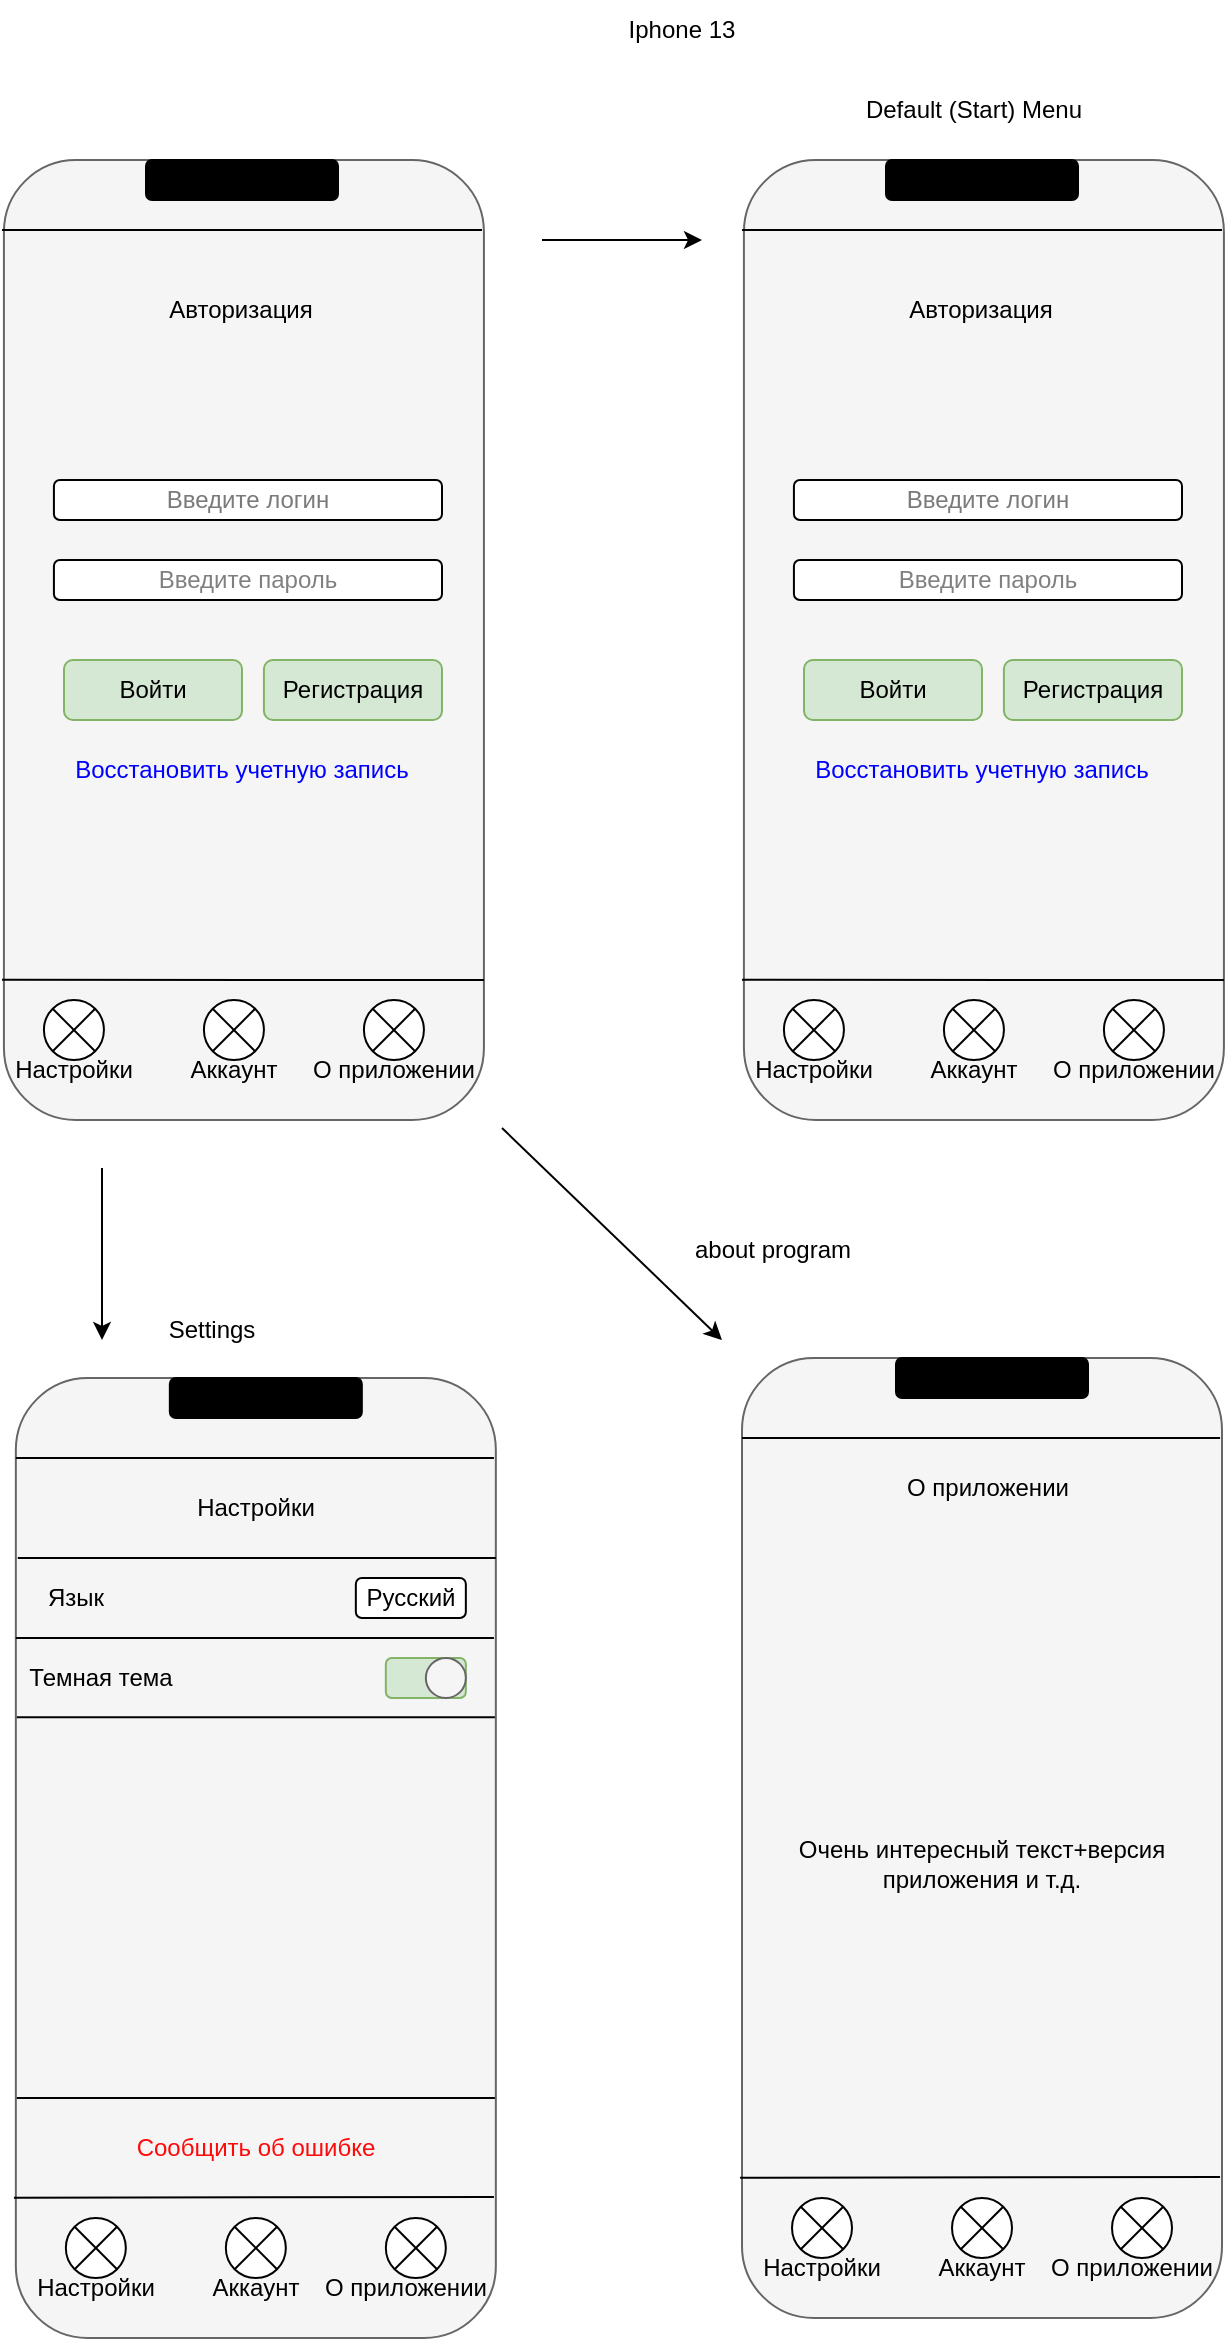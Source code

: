 <mxfile version="20.8.3" type="device"><diagram id="4yZdYNoB1sHWZn_BrPne" name="Страница 1"><mxGraphModel dx="1774" dy="1181" grid="1" gridSize="10" guides="1" tooltips="1" connect="1" arrows="1" fold="1" page="1" pageScale="1" pageWidth="827" pageHeight="1169" math="0" shadow="0"><root><mxCell id="0"/><mxCell id="1" parent="0"/><mxCell id="Z5hX38uSunPm1H1VQI4j-18" value="" style="endArrow=classic;html=1;rounded=0;" edge="1" parent="1"><mxGeometry width="50" height="50" relative="1" as="geometry"><mxPoint x="300" y="120" as="sourcePoint"/><mxPoint x="380" y="120" as="targetPoint"/></mxGeometry></mxCell><mxCell id="Z5hX38uSunPm1H1VQI4j-19" value="" style="rounded=1;whiteSpace=wrap;html=1;fillColor=#f5f5f5;fontColor=#333333;strokeColor=#666666;" vertex="1" parent="1"><mxGeometry x="400.96" y="80" width="240" height="480" as="geometry"/></mxCell><mxCell id="Z5hX38uSunPm1H1VQI4j-20" value="" style="endArrow=none;html=1;rounded=0;exitX=-0.004;exitY=0.854;exitDx=0;exitDy=0;exitPerimeter=0;" edge="1" parent="1" source="Z5hX38uSunPm1H1VQI4j-19"><mxGeometry width="50" height="50" relative="1" as="geometry"><mxPoint x="470.96" y="490" as="sourcePoint"/><mxPoint x="640.96" y="490" as="targetPoint"/><Array as="points"/></mxGeometry></mxCell><mxCell id="Z5hX38uSunPm1H1VQI4j-21" value="" style="ellipse;whiteSpace=wrap;html=1;aspect=fixed;" vertex="1" parent="1"><mxGeometry x="420.96" y="500" width="30" height="30" as="geometry"/></mxCell><mxCell id="Z5hX38uSunPm1H1VQI4j-22" value="" style="ellipse;whiteSpace=wrap;html=1;aspect=fixed;" vertex="1" parent="1"><mxGeometry x="500.96" y="500" width="30" height="30" as="geometry"/></mxCell><mxCell id="Z5hX38uSunPm1H1VQI4j-23" value="" style="ellipse;whiteSpace=wrap;html=1;aspect=fixed;" vertex="1" parent="1"><mxGeometry x="580.96" y="500" width="30" height="30" as="geometry"/></mxCell><mxCell id="Z5hX38uSunPm1H1VQI4j-24" value="" style="endArrow=none;html=1;rounded=0;entryX=1;entryY=0;entryDx=0;entryDy=0;exitX=0;exitY=1;exitDx=0;exitDy=0;" edge="1" parent="1" source="Z5hX38uSunPm1H1VQI4j-21" target="Z5hX38uSunPm1H1VQI4j-21"><mxGeometry width="50" height="50" relative="1" as="geometry"><mxPoint x="420.96" y="520" as="sourcePoint"/><mxPoint x="470.96" y="470" as="targetPoint"/></mxGeometry></mxCell><mxCell id="Z5hX38uSunPm1H1VQI4j-25" value="" style="endArrow=none;html=1;rounded=0;exitX=1;exitY=1;exitDx=0;exitDy=0;entryX=0;entryY=0;entryDx=0;entryDy=0;" edge="1" parent="1" source="Z5hX38uSunPm1H1VQI4j-21" target="Z5hX38uSunPm1H1VQI4j-21"><mxGeometry width="50" height="50" relative="1" as="geometry"><mxPoint x="435.353" y="535.607" as="sourcePoint"/><mxPoint x="456.96" y="514" as="targetPoint"/></mxGeometry></mxCell><mxCell id="Z5hX38uSunPm1H1VQI4j-26" value="" style="endArrow=none;html=1;rounded=0;exitX=1;exitY=1;exitDx=0;exitDy=0;entryX=0;entryY=0;entryDx=0;entryDy=0;" edge="1" parent="1"><mxGeometry width="50" height="50" relative="1" as="geometry"><mxPoint x="526.567" y="525.607" as="sourcePoint"/><mxPoint x="505.353" y="504.393" as="targetPoint"/></mxGeometry></mxCell><mxCell id="Z5hX38uSunPm1H1VQI4j-27" value="" style="endArrow=none;html=1;rounded=0;exitX=1;exitY=1;exitDx=0;exitDy=0;entryX=0;entryY=0;entryDx=0;entryDy=0;" edge="1" parent="1"><mxGeometry width="50" height="50" relative="1" as="geometry"><mxPoint x="606.567" y="525.607" as="sourcePoint"/><mxPoint x="585.353" y="504.393" as="targetPoint"/></mxGeometry></mxCell><mxCell id="Z5hX38uSunPm1H1VQI4j-28" value="" style="endArrow=none;html=1;rounded=0;entryX=1;entryY=0;entryDx=0;entryDy=0;exitX=0;exitY=1;exitDx=0;exitDy=0;" edge="1" parent="1"><mxGeometry width="50" height="50" relative="1" as="geometry"><mxPoint x="505.353" y="525.607" as="sourcePoint"/><mxPoint x="526.567" y="504.393" as="targetPoint"/></mxGeometry></mxCell><mxCell id="Z5hX38uSunPm1H1VQI4j-29" value="" style="endArrow=none;html=1;rounded=0;entryX=1;entryY=0;entryDx=0;entryDy=0;exitX=0;exitY=1;exitDx=0;exitDy=0;" edge="1" parent="1"><mxGeometry width="50" height="50" relative="1" as="geometry"><mxPoint x="585.353" y="525.607" as="sourcePoint"/><mxPoint x="606.567" y="504.393" as="targetPoint"/></mxGeometry></mxCell><mxCell id="Z5hX38uSunPm1H1VQI4j-30" value="Настройки" style="text;html=1;strokeColor=none;fillColor=none;align=center;verticalAlign=middle;whiteSpace=wrap;rounded=0;" vertex="1" parent="1"><mxGeometry x="405.96" y="520" width="60" height="30" as="geometry"/></mxCell><mxCell id="Z5hX38uSunPm1H1VQI4j-31" value="Аккаунт" style="text;html=1;strokeColor=none;fillColor=none;align=center;verticalAlign=middle;whiteSpace=wrap;rounded=0;" vertex="1" parent="1"><mxGeometry x="485.96" y="520" width="60" height="30" as="geometry"/></mxCell><mxCell id="Z5hX38uSunPm1H1VQI4j-32" value="О приложении" style="text;html=1;strokeColor=none;fillColor=none;align=center;verticalAlign=middle;whiteSpace=wrap;rounded=0;" vertex="1" parent="1"><mxGeometry x="550.96" y="520" width="90" height="30" as="geometry"/></mxCell><mxCell id="Z5hX38uSunPm1H1VQI4j-33" value="Введите логин" style="rounded=1;whiteSpace=wrap;html=1;fontColor=#7a7a7a;" vertex="1" parent="1"><mxGeometry x="425.96" y="240" width="194.04" height="20" as="geometry"/></mxCell><mxCell id="Z5hX38uSunPm1H1VQI4j-34" value="Введите пароль" style="rounded=1;whiteSpace=wrap;html=1;fontColor=#808080;" vertex="1" parent="1"><mxGeometry x="425.96" y="280" width="194.04" height="20" as="geometry"/></mxCell><mxCell id="Z5hX38uSunPm1H1VQI4j-35" value="Войти" style="rounded=1;whiteSpace=wrap;html=1;fillColor=#d5e8d4;strokeColor=#82b366;" vertex="1" parent="1"><mxGeometry x="431" y="330" width="89" height="30" as="geometry"/></mxCell><mxCell id="Z5hX38uSunPm1H1VQI4j-36" value="Регистрация" style="rounded=1;whiteSpace=wrap;html=1;fillColor=#d5e8d4;strokeColor=#82b366;" vertex="1" parent="1"><mxGeometry x="530.96" y="330" width="89.04" height="30" as="geometry"/></mxCell><mxCell id="Z5hX38uSunPm1H1VQI4j-37" value="Восстановить учетную запись" style="text;html=1;strokeColor=none;fillColor=none;align=center;verticalAlign=middle;whiteSpace=wrap;rounded=0;fontColor=#0000FF;" vertex="1" parent="1"><mxGeometry x="400" y="370" width="240" height="30" as="geometry"/></mxCell><mxCell id="Z5hX38uSunPm1H1VQI4j-38" value="&lt;font color=&quot;#000000&quot;&gt;Default (Start) Menu&lt;/font&gt;" style="text;html=1;strokeColor=none;fillColor=none;align=center;verticalAlign=middle;whiteSpace=wrap;rounded=0;fontColor=#0000FF;" vertex="1" parent="1"><mxGeometry x="442.96" y="40" width="146" height="30" as="geometry"/></mxCell><mxCell id="Z5hX38uSunPm1H1VQI4j-39" value="" style="endArrow=none;html=1;rounded=0;fontColor=#808080;" edge="1" parent="1"><mxGeometry width="50" height="50" relative="1" as="geometry"><mxPoint x="400" y="115" as="sourcePoint"/><mxPoint x="640" y="115" as="targetPoint"/><Array as="points"/></mxGeometry></mxCell><mxCell id="Z5hX38uSunPm1H1VQI4j-43" value="" style="rounded=1;whiteSpace=wrap;html=1;fontColor=#000000;fillColor=#000000;" vertex="1" parent="1"><mxGeometry x="472" y="80" width="96" height="20" as="geometry"/></mxCell><mxCell id="Z5hX38uSunPm1H1VQI4j-44" value="Авторизация" style="text;html=1;strokeColor=none;fillColor=none;align=center;verticalAlign=middle;whiteSpace=wrap;rounded=0;fontColor=#000000;" vertex="1" parent="1"><mxGeometry x="451.49" y="140" width="137.02" height="30" as="geometry"/></mxCell><mxCell id="Z5hX38uSunPm1H1VQI4j-63" value="" style="rounded=1;whiteSpace=wrap;html=1;fillColor=#f5f5f5;fontColor=#333333;strokeColor=#666666;" vertex="1" parent="1"><mxGeometry x="36.92" y="689" width="240" height="480" as="geometry"/></mxCell><mxCell id="Z5hX38uSunPm1H1VQI4j-64" value="" style="endArrow=none;html=1;rounded=0;exitX=-0.004;exitY=0.854;exitDx=0;exitDy=0;exitPerimeter=0;entryX=0.996;entryY=0.853;entryDx=0;entryDy=0;entryPerimeter=0;" edge="1" parent="1" source="Z5hX38uSunPm1H1VQI4j-63" target="Z5hX38uSunPm1H1VQI4j-63"><mxGeometry width="50" height="50" relative="1" as="geometry"><mxPoint x="111.92" y="1099" as="sourcePoint"/><mxPoint x="281.92" y="1099" as="targetPoint"/><Array as="points"/></mxGeometry></mxCell><mxCell id="Z5hX38uSunPm1H1VQI4j-65" value="" style="ellipse;whiteSpace=wrap;html=1;aspect=fixed;" vertex="1" parent="1"><mxGeometry x="61.92" y="1109" width="30" height="30" as="geometry"/></mxCell><mxCell id="Z5hX38uSunPm1H1VQI4j-66" value="" style="ellipse;whiteSpace=wrap;html=1;aspect=fixed;" vertex="1" parent="1"><mxGeometry x="141.92" y="1109" width="30" height="30" as="geometry"/></mxCell><mxCell id="Z5hX38uSunPm1H1VQI4j-67" value="" style="ellipse;whiteSpace=wrap;html=1;aspect=fixed;" vertex="1" parent="1"><mxGeometry x="221.92" y="1109" width="30" height="30" as="geometry"/></mxCell><mxCell id="Z5hX38uSunPm1H1VQI4j-68" value="" style="endArrow=none;html=1;rounded=0;entryX=1;entryY=0;entryDx=0;entryDy=0;exitX=0;exitY=1;exitDx=0;exitDy=0;" edge="1" parent="1" source="Z5hX38uSunPm1H1VQI4j-65" target="Z5hX38uSunPm1H1VQI4j-65"><mxGeometry width="50" height="50" relative="1" as="geometry"><mxPoint x="61.92" y="1129" as="sourcePoint"/><mxPoint x="111.92" y="1079" as="targetPoint"/></mxGeometry></mxCell><mxCell id="Z5hX38uSunPm1H1VQI4j-69" value="" style="endArrow=none;html=1;rounded=0;exitX=1;exitY=1;exitDx=0;exitDy=0;entryX=0;entryY=0;entryDx=0;entryDy=0;" edge="1" parent="1" source="Z5hX38uSunPm1H1VQI4j-65" target="Z5hX38uSunPm1H1VQI4j-65"><mxGeometry width="50" height="50" relative="1" as="geometry"><mxPoint x="76.313" y="1144.607" as="sourcePoint"/><mxPoint x="97.92" y="1123" as="targetPoint"/></mxGeometry></mxCell><mxCell id="Z5hX38uSunPm1H1VQI4j-70" value="" style="endArrow=none;html=1;rounded=0;exitX=1;exitY=1;exitDx=0;exitDy=0;entryX=0;entryY=0;entryDx=0;entryDy=0;" edge="1" parent="1"><mxGeometry width="50" height="50" relative="1" as="geometry"><mxPoint x="167.527" y="1134.607" as="sourcePoint"/><mxPoint x="146.313" y="1113.393" as="targetPoint"/></mxGeometry></mxCell><mxCell id="Z5hX38uSunPm1H1VQI4j-71" value="" style="endArrow=none;html=1;rounded=0;exitX=1;exitY=1;exitDx=0;exitDy=0;entryX=0;entryY=0;entryDx=0;entryDy=0;" edge="1" parent="1"><mxGeometry width="50" height="50" relative="1" as="geometry"><mxPoint x="247.527" y="1134.607" as="sourcePoint"/><mxPoint x="226.313" y="1113.393" as="targetPoint"/></mxGeometry></mxCell><mxCell id="Z5hX38uSunPm1H1VQI4j-72" value="" style="endArrow=none;html=1;rounded=0;entryX=1;entryY=0;entryDx=0;entryDy=0;exitX=0;exitY=1;exitDx=0;exitDy=0;" edge="1" parent="1"><mxGeometry width="50" height="50" relative="1" as="geometry"><mxPoint x="146.313" y="1134.607" as="sourcePoint"/><mxPoint x="167.527" y="1113.393" as="targetPoint"/></mxGeometry></mxCell><mxCell id="Z5hX38uSunPm1H1VQI4j-73" value="" style="endArrow=none;html=1;rounded=0;entryX=1;entryY=0;entryDx=0;entryDy=0;exitX=0;exitY=1;exitDx=0;exitDy=0;" edge="1" parent="1"><mxGeometry width="50" height="50" relative="1" as="geometry"><mxPoint x="226.313" y="1134.607" as="sourcePoint"/><mxPoint x="247.527" y="1113.393" as="targetPoint"/></mxGeometry></mxCell><mxCell id="Z5hX38uSunPm1H1VQI4j-74" value="Настройки" style="text;html=1;strokeColor=none;fillColor=none;align=center;verticalAlign=middle;whiteSpace=wrap;rounded=0;" vertex="1" parent="1"><mxGeometry x="46.92" y="1129" width="60" height="30" as="geometry"/></mxCell><mxCell id="Z5hX38uSunPm1H1VQI4j-75" value="Аккаунт" style="text;html=1;strokeColor=none;fillColor=none;align=center;verticalAlign=middle;whiteSpace=wrap;rounded=0;" vertex="1" parent="1"><mxGeometry x="126.92" y="1129" width="60" height="30" as="geometry"/></mxCell><mxCell id="Z5hX38uSunPm1H1VQI4j-76" value="О приложении" style="text;html=1;strokeColor=none;fillColor=none;align=center;verticalAlign=middle;whiteSpace=wrap;rounded=0;" vertex="1" parent="1"><mxGeometry x="186.92" y="1129" width="90" height="30" as="geometry"/></mxCell><mxCell id="Z5hX38uSunPm1H1VQI4j-77" value="" style="rounded=1;whiteSpace=wrap;html=1;fontColor=#000000;fillColor=#000000;" vertex="1" parent="1"><mxGeometry x="113.92" y="689" width="96" height="20" as="geometry"/></mxCell><mxCell id="Z5hX38uSunPm1H1VQI4j-78" value="" style="endArrow=none;html=1;rounded=0;fontColor=#808080;" edge="1" parent="1"><mxGeometry width="50" height="50" relative="1" as="geometry"><mxPoint x="36.92" y="729" as="sourcePoint"/><mxPoint x="275.96" y="729" as="targetPoint"/><Array as="points"/></mxGeometry></mxCell><mxCell id="Z5hX38uSunPm1H1VQI4j-79" value="Настройки" style="text;html=1;strokeColor=none;fillColor=none;align=center;verticalAlign=middle;whiteSpace=wrap;rounded=0;fontColor=#000000;" vertex="1" parent="1"><mxGeometry x="126.92" y="739" width="60" height="30" as="geometry"/></mxCell><mxCell id="Z5hX38uSunPm1H1VQI4j-80" value="" style="endArrow=none;html=1;rounded=0;fontColor=#808080;" edge="1" parent="1"><mxGeometry width="50" height="50" relative="1" as="geometry"><mxPoint x="37.88" y="779" as="sourcePoint"/><mxPoint x="276.92" y="779" as="targetPoint"/><Array as="points"/></mxGeometry></mxCell><mxCell id="Z5hX38uSunPm1H1VQI4j-81" value="" style="endArrow=none;html=1;rounded=0;fontColor=#808080;" edge="1" parent="1"><mxGeometry width="50" height="50" relative="1" as="geometry"><mxPoint x="36.92" y="819" as="sourcePoint"/><mxPoint x="275.96" y="819" as="targetPoint"/><Array as="points"/></mxGeometry></mxCell><mxCell id="Z5hX38uSunPm1H1VQI4j-82" value="" style="endArrow=none;html=1;rounded=0;fontColor=#808080;" edge="1" parent="1"><mxGeometry width="50" height="50" relative="1" as="geometry"><mxPoint x="37.4" y="858.66" as="sourcePoint"/><mxPoint x="276.44" y="858.66" as="targetPoint"/><Array as="points"/></mxGeometry></mxCell><mxCell id="Z5hX38uSunPm1H1VQI4j-83" value="" style="rounded=1;whiteSpace=wrap;html=1;fillColor=#d5e8d4;strokeColor=#82b366;" vertex="1" parent="1"><mxGeometry x="221.92" y="829" width="40" height="20" as="geometry"/></mxCell><mxCell id="Z5hX38uSunPm1H1VQI4j-84" value="" style="ellipse;whiteSpace=wrap;html=1;aspect=fixed;fillColor=#f5f5f5;fontColor=#333333;strokeColor=#666666;" vertex="1" parent="1"><mxGeometry x="241.92" y="829" width="20" height="20" as="geometry"/></mxCell><mxCell id="Z5hX38uSunPm1H1VQI4j-85" value="Темная тема" style="text;html=1;strokeColor=none;fillColor=none;align=center;verticalAlign=middle;whiteSpace=wrap;rounded=0;fontColor=#000000;" vertex="1" parent="1"><mxGeometry x="36.92" y="824" width="85" height="30" as="geometry"/></mxCell><mxCell id="Z5hX38uSunPm1H1VQI4j-86" value="Язык" style="text;html=1;strokeColor=none;fillColor=none;align=center;verticalAlign=middle;whiteSpace=wrap;rounded=0;fontColor=#000000;" vertex="1" parent="1"><mxGeometry x="36.92" y="784" width="60" height="30" as="geometry"/></mxCell><mxCell id="Z5hX38uSunPm1H1VQI4j-87" value="Русский" style="rounded=1;whiteSpace=wrap;html=1;" vertex="1" parent="1"><mxGeometry x="206.92" y="789" width="55" height="20" as="geometry"/></mxCell><mxCell id="Z5hX38uSunPm1H1VQI4j-88" value="" style="endArrow=none;html=1;rounded=0;fontColor=#808080;" edge="1" parent="1"><mxGeometry width="50" height="50" relative="1" as="geometry"><mxPoint x="37.4" y="1049" as="sourcePoint"/><mxPoint x="276.44" y="1049" as="targetPoint"/><Array as="points"/></mxGeometry></mxCell><mxCell id="Z5hX38uSunPm1H1VQI4j-89" value="Сообщить об ошибке" style="text;html=1;strokeColor=none;fillColor=none;align=center;verticalAlign=middle;whiteSpace=wrap;rounded=0;fontColor=#FF0A0A;" vertex="1" parent="1"><mxGeometry x="81.92" y="1059" width="150" height="30" as="geometry"/></mxCell><mxCell id="Z5hX38uSunPm1H1VQI4j-90" value="" style="endArrow=classic;html=1;rounded=0;" edge="1" parent="1"><mxGeometry width="50" height="50" relative="1" as="geometry"><mxPoint x="80" y="584" as="sourcePoint"/><mxPoint x="80" y="670" as="targetPoint"/></mxGeometry></mxCell><mxCell id="Z5hX38uSunPm1H1VQI4j-91" value="&lt;font color=&quot;#000000&quot;&gt;&lt;span style=&quot;caret-color: rgb(0, 0, 0);&quot;&gt;Settings&lt;/span&gt;&lt;/font&gt;" style="text;html=1;strokeColor=none;fillColor=none;align=center;verticalAlign=middle;whiteSpace=wrap;rounded=0;fontColor=#FF0A0A;" vertex="1" parent="1"><mxGeometry x="105" y="650" width="60" height="30" as="geometry"/></mxCell><mxCell id="Z5hX38uSunPm1H1VQI4j-92" value="Iphone 13" style="text;html=1;strokeColor=none;fillColor=none;align=center;verticalAlign=middle;whiteSpace=wrap;rounded=0;fontColor=#000000;" vertex="1" parent="1"><mxGeometry x="340" width="60" height="30" as="geometry"/></mxCell><mxCell id="Z5hX38uSunPm1H1VQI4j-93" value="" style="rounded=1;whiteSpace=wrap;html=1;fillColor=#f5f5f5;fontColor=#333333;strokeColor=#666666;" vertex="1" parent="1"><mxGeometry x="400" y="679" width="240" height="480" as="geometry"/></mxCell><mxCell id="Z5hX38uSunPm1H1VQI4j-94" value="" style="endArrow=none;html=1;rounded=0;exitX=-0.004;exitY=0.854;exitDx=0;exitDy=0;exitPerimeter=0;entryX=0.996;entryY=0.853;entryDx=0;entryDy=0;entryPerimeter=0;" edge="1" parent="1" source="Z5hX38uSunPm1H1VQI4j-93" target="Z5hX38uSunPm1H1VQI4j-93"><mxGeometry width="50" height="50" relative="1" as="geometry"><mxPoint x="475" y="1089" as="sourcePoint"/><mxPoint x="645" y="1089" as="targetPoint"/><Array as="points"/></mxGeometry></mxCell><mxCell id="Z5hX38uSunPm1H1VQI4j-95" value="" style="ellipse;whiteSpace=wrap;html=1;aspect=fixed;" vertex="1" parent="1"><mxGeometry x="425" y="1099" width="30" height="30" as="geometry"/></mxCell><mxCell id="Z5hX38uSunPm1H1VQI4j-96" value="" style="ellipse;whiteSpace=wrap;html=1;aspect=fixed;" vertex="1" parent="1"><mxGeometry x="505" y="1099" width="30" height="30" as="geometry"/></mxCell><mxCell id="Z5hX38uSunPm1H1VQI4j-97" value="" style="ellipse;whiteSpace=wrap;html=1;aspect=fixed;" vertex="1" parent="1"><mxGeometry x="585" y="1099" width="30" height="30" as="geometry"/></mxCell><mxCell id="Z5hX38uSunPm1H1VQI4j-98" value="" style="endArrow=none;html=1;rounded=0;entryX=1;entryY=0;entryDx=0;entryDy=0;exitX=0;exitY=1;exitDx=0;exitDy=0;" edge="1" parent="1" source="Z5hX38uSunPm1H1VQI4j-95" target="Z5hX38uSunPm1H1VQI4j-95"><mxGeometry width="50" height="50" relative="1" as="geometry"><mxPoint x="425" y="1119" as="sourcePoint"/><mxPoint x="475" y="1069" as="targetPoint"/></mxGeometry></mxCell><mxCell id="Z5hX38uSunPm1H1VQI4j-99" value="" style="endArrow=none;html=1;rounded=0;exitX=1;exitY=1;exitDx=0;exitDy=0;entryX=0;entryY=0;entryDx=0;entryDy=0;" edge="1" parent="1" source="Z5hX38uSunPm1H1VQI4j-95" target="Z5hX38uSunPm1H1VQI4j-95"><mxGeometry width="50" height="50" relative="1" as="geometry"><mxPoint x="439.393" y="1134.607" as="sourcePoint"/><mxPoint x="461" y="1113" as="targetPoint"/></mxGeometry></mxCell><mxCell id="Z5hX38uSunPm1H1VQI4j-100" value="" style="endArrow=none;html=1;rounded=0;exitX=1;exitY=1;exitDx=0;exitDy=0;entryX=0;entryY=0;entryDx=0;entryDy=0;" edge="1" parent="1"><mxGeometry width="50" height="50" relative="1" as="geometry"><mxPoint x="530.607" y="1124.607" as="sourcePoint"/><mxPoint x="509.393" y="1103.393" as="targetPoint"/></mxGeometry></mxCell><mxCell id="Z5hX38uSunPm1H1VQI4j-101" value="" style="endArrow=none;html=1;rounded=0;exitX=1;exitY=1;exitDx=0;exitDy=0;entryX=0;entryY=0;entryDx=0;entryDy=0;" edge="1" parent="1"><mxGeometry width="50" height="50" relative="1" as="geometry"><mxPoint x="610.607" y="1124.607" as="sourcePoint"/><mxPoint x="589.393" y="1103.393" as="targetPoint"/></mxGeometry></mxCell><mxCell id="Z5hX38uSunPm1H1VQI4j-102" value="" style="endArrow=none;html=1;rounded=0;entryX=1;entryY=0;entryDx=0;entryDy=0;exitX=0;exitY=1;exitDx=0;exitDy=0;" edge="1" parent="1"><mxGeometry width="50" height="50" relative="1" as="geometry"><mxPoint x="509.393" y="1124.607" as="sourcePoint"/><mxPoint x="530.607" y="1103.393" as="targetPoint"/></mxGeometry></mxCell><mxCell id="Z5hX38uSunPm1H1VQI4j-103" value="" style="endArrow=none;html=1;rounded=0;entryX=1;entryY=0;entryDx=0;entryDy=0;exitX=0;exitY=1;exitDx=0;exitDy=0;" edge="1" parent="1"><mxGeometry width="50" height="50" relative="1" as="geometry"><mxPoint x="589.393" y="1124.607" as="sourcePoint"/><mxPoint x="610.607" y="1103.393" as="targetPoint"/></mxGeometry></mxCell><mxCell id="Z5hX38uSunPm1H1VQI4j-104" value="Настройки" style="text;html=1;strokeColor=none;fillColor=none;align=center;verticalAlign=middle;whiteSpace=wrap;rounded=0;" vertex="1" parent="1"><mxGeometry x="410" y="1119" width="60" height="30" as="geometry"/></mxCell><mxCell id="Z5hX38uSunPm1H1VQI4j-105" value="Аккаунт" style="text;html=1;strokeColor=none;fillColor=none;align=center;verticalAlign=middle;whiteSpace=wrap;rounded=0;" vertex="1" parent="1"><mxGeometry x="490" y="1119" width="60" height="30" as="geometry"/></mxCell><mxCell id="Z5hX38uSunPm1H1VQI4j-106" value="О приложении" style="text;html=1;strokeColor=none;fillColor=none;align=center;verticalAlign=middle;whiteSpace=wrap;rounded=0;" vertex="1" parent="1"><mxGeometry x="550" y="1119" width="90" height="30" as="geometry"/></mxCell><mxCell id="Z5hX38uSunPm1H1VQI4j-107" value="" style="rounded=1;whiteSpace=wrap;html=1;fontColor=#000000;fillColor=#000000;" vertex="1" parent="1"><mxGeometry x="477" y="679" width="96" height="20" as="geometry"/></mxCell><mxCell id="Z5hX38uSunPm1H1VQI4j-108" value="" style="endArrow=none;html=1;rounded=0;fontColor=#808080;" edge="1" parent="1"><mxGeometry width="50" height="50" relative="1" as="geometry"><mxPoint x="400" y="719" as="sourcePoint"/><mxPoint x="639.04" y="719" as="targetPoint"/><Array as="points"/></mxGeometry></mxCell><mxCell id="Z5hX38uSunPm1H1VQI4j-109" value="О приложении" style="text;html=1;strokeColor=none;fillColor=none;align=center;verticalAlign=middle;whiteSpace=wrap;rounded=0;fontColor=#000000;" vertex="1" parent="1"><mxGeometry x="478" y="729" width="90" height="30" as="geometry"/></mxCell><mxCell id="Z5hX38uSunPm1H1VQI4j-116" value="Очень интересный текст+версия приложения и т.д." style="text;html=1;strokeColor=none;fillColor=none;align=center;verticalAlign=middle;whiteSpace=wrap;rounded=0;fontColor=#000000;" vertex="1" parent="1"><mxGeometry x="400" y="774" width="240" height="316" as="geometry"/></mxCell><mxCell id="Z5hX38uSunPm1H1VQI4j-120" value="" style="rounded=1;whiteSpace=wrap;html=1;fillColor=#f5f5f5;fontColor=#333333;strokeColor=#666666;" vertex="1" parent="1"><mxGeometry x="30.96" y="80" width="240" height="480" as="geometry"/></mxCell><mxCell id="Z5hX38uSunPm1H1VQI4j-121" value="" style="endArrow=none;html=1;rounded=0;exitX=-0.004;exitY=0.854;exitDx=0;exitDy=0;exitPerimeter=0;" edge="1" parent="1" source="Z5hX38uSunPm1H1VQI4j-120"><mxGeometry width="50" height="50" relative="1" as="geometry"><mxPoint x="100.96" y="490" as="sourcePoint"/><mxPoint x="270.96" y="490.0" as="targetPoint"/><Array as="points"/></mxGeometry></mxCell><mxCell id="Z5hX38uSunPm1H1VQI4j-122" value="" style="ellipse;whiteSpace=wrap;html=1;aspect=fixed;" vertex="1" parent="1"><mxGeometry x="50.96" y="500" width="30" height="30" as="geometry"/></mxCell><mxCell id="Z5hX38uSunPm1H1VQI4j-123" value="" style="ellipse;whiteSpace=wrap;html=1;aspect=fixed;" vertex="1" parent="1"><mxGeometry x="130.96" y="500" width="30" height="30" as="geometry"/></mxCell><mxCell id="Z5hX38uSunPm1H1VQI4j-124" value="" style="ellipse;whiteSpace=wrap;html=1;aspect=fixed;" vertex="1" parent="1"><mxGeometry x="210.96" y="500" width="30" height="30" as="geometry"/></mxCell><mxCell id="Z5hX38uSunPm1H1VQI4j-125" value="" style="endArrow=none;html=1;rounded=0;entryX=1;entryY=0;entryDx=0;entryDy=0;exitX=0;exitY=1;exitDx=0;exitDy=0;" edge="1" parent="1" source="Z5hX38uSunPm1H1VQI4j-122" target="Z5hX38uSunPm1H1VQI4j-122"><mxGeometry width="50" height="50" relative="1" as="geometry"><mxPoint x="50.96" y="520" as="sourcePoint"/><mxPoint x="100.96" y="470" as="targetPoint"/></mxGeometry></mxCell><mxCell id="Z5hX38uSunPm1H1VQI4j-126" value="" style="endArrow=none;html=1;rounded=0;exitX=1;exitY=1;exitDx=0;exitDy=0;entryX=0;entryY=0;entryDx=0;entryDy=0;" edge="1" parent="1" source="Z5hX38uSunPm1H1VQI4j-122" target="Z5hX38uSunPm1H1VQI4j-122"><mxGeometry width="50" height="50" relative="1" as="geometry"><mxPoint x="65.353" y="535.607" as="sourcePoint"/><mxPoint x="86.96" y="514" as="targetPoint"/></mxGeometry></mxCell><mxCell id="Z5hX38uSunPm1H1VQI4j-127" value="" style="endArrow=none;html=1;rounded=0;exitX=1;exitY=1;exitDx=0;exitDy=0;entryX=0;entryY=0;entryDx=0;entryDy=0;" edge="1" parent="1"><mxGeometry width="50" height="50" relative="1" as="geometry"><mxPoint x="156.567" y="525.607" as="sourcePoint"/><mxPoint x="135.353" y="504.393" as="targetPoint"/></mxGeometry></mxCell><mxCell id="Z5hX38uSunPm1H1VQI4j-128" value="" style="endArrow=none;html=1;rounded=0;exitX=1;exitY=1;exitDx=0;exitDy=0;entryX=0;entryY=0;entryDx=0;entryDy=0;" edge="1" parent="1"><mxGeometry width="50" height="50" relative="1" as="geometry"><mxPoint x="236.567" y="525.607" as="sourcePoint"/><mxPoint x="215.353" y="504.393" as="targetPoint"/></mxGeometry></mxCell><mxCell id="Z5hX38uSunPm1H1VQI4j-129" value="" style="endArrow=none;html=1;rounded=0;entryX=1;entryY=0;entryDx=0;entryDy=0;exitX=0;exitY=1;exitDx=0;exitDy=0;" edge="1" parent="1"><mxGeometry width="50" height="50" relative="1" as="geometry"><mxPoint x="135.353" y="525.607" as="sourcePoint"/><mxPoint x="156.567" y="504.393" as="targetPoint"/></mxGeometry></mxCell><mxCell id="Z5hX38uSunPm1H1VQI4j-130" value="" style="endArrow=none;html=1;rounded=0;entryX=1;entryY=0;entryDx=0;entryDy=0;exitX=0;exitY=1;exitDx=0;exitDy=0;" edge="1" parent="1"><mxGeometry width="50" height="50" relative="1" as="geometry"><mxPoint x="215.353" y="525.607" as="sourcePoint"/><mxPoint x="236.567" y="504.393" as="targetPoint"/></mxGeometry></mxCell><mxCell id="Z5hX38uSunPm1H1VQI4j-131" value="Настройки" style="text;html=1;strokeColor=none;fillColor=none;align=center;verticalAlign=middle;whiteSpace=wrap;rounded=0;" vertex="1" parent="1"><mxGeometry x="35.96" y="520" width="60" height="30" as="geometry"/></mxCell><mxCell id="Z5hX38uSunPm1H1VQI4j-132" value="Аккаунт" style="text;html=1;strokeColor=none;fillColor=none;align=center;verticalAlign=middle;whiteSpace=wrap;rounded=0;" vertex="1" parent="1"><mxGeometry x="115.96" y="520" width="60" height="30" as="geometry"/></mxCell><mxCell id="Z5hX38uSunPm1H1VQI4j-133" value="О приложении" style="text;html=1;strokeColor=none;fillColor=none;align=center;verticalAlign=middle;whiteSpace=wrap;rounded=0;" vertex="1" parent="1"><mxGeometry x="180.96" y="520" width="90" height="30" as="geometry"/></mxCell><mxCell id="Z5hX38uSunPm1H1VQI4j-134" value="Введите логин" style="rounded=1;whiteSpace=wrap;html=1;fontColor=#7a7a7a;" vertex="1" parent="1"><mxGeometry x="55.96" y="240" width="194.04" height="20" as="geometry"/></mxCell><mxCell id="Z5hX38uSunPm1H1VQI4j-135" value="Введите пароль" style="rounded=1;whiteSpace=wrap;html=1;fontColor=#808080;" vertex="1" parent="1"><mxGeometry x="55.96" y="280" width="194.04" height="20" as="geometry"/></mxCell><mxCell id="Z5hX38uSunPm1H1VQI4j-136" value="Войти" style="rounded=1;whiteSpace=wrap;html=1;fillColor=#d5e8d4;strokeColor=#82b366;" vertex="1" parent="1"><mxGeometry x="61" y="330" width="89" height="30" as="geometry"/></mxCell><mxCell id="Z5hX38uSunPm1H1VQI4j-137" value="Регистрация" style="rounded=1;whiteSpace=wrap;html=1;fillColor=#d5e8d4;strokeColor=#82b366;" vertex="1" parent="1"><mxGeometry x="160.96" y="330" width="89.04" height="30" as="geometry"/></mxCell><mxCell id="Z5hX38uSunPm1H1VQI4j-138" value="Восстановить учетную запись" style="text;html=1;strokeColor=none;fillColor=none;align=center;verticalAlign=middle;whiteSpace=wrap;rounded=0;fontColor=#0000FF;" vertex="1" parent="1"><mxGeometry x="30" y="370" width="240" height="30" as="geometry"/></mxCell><mxCell id="Z5hX38uSunPm1H1VQI4j-139" value="" style="endArrow=none;html=1;rounded=0;fontColor=#808080;" edge="1" parent="1"><mxGeometry width="50" height="50" relative="1" as="geometry"><mxPoint x="30" y="115" as="sourcePoint"/><mxPoint x="270" y="115" as="targetPoint"/><Array as="points"/></mxGeometry></mxCell><mxCell id="Z5hX38uSunPm1H1VQI4j-140" value="" style="rounded=1;whiteSpace=wrap;html=1;fontColor=#000000;fillColor=#000000;" vertex="1" parent="1"><mxGeometry x="102" y="80" width="96" height="20" as="geometry"/></mxCell><mxCell id="Z5hX38uSunPm1H1VQI4j-141" value="Авторизация" style="text;html=1;strokeColor=none;fillColor=none;align=center;verticalAlign=middle;whiteSpace=wrap;rounded=0;fontColor=#000000;" vertex="1" parent="1"><mxGeometry x="81.49" y="140" width="137.02" height="30" as="geometry"/></mxCell><mxCell id="Z5hX38uSunPm1H1VQI4j-142" value="" style="endArrow=classic;html=1;rounded=0;" edge="1" parent="1"><mxGeometry width="50" height="50" relative="1" as="geometry"><mxPoint x="280" y="564" as="sourcePoint"/><mxPoint x="390" y="670" as="targetPoint"/></mxGeometry></mxCell><mxCell id="Z5hX38uSunPm1H1VQI4j-143" value="about program" style="text;html=1;strokeColor=none;fillColor=none;align=center;verticalAlign=middle;whiteSpace=wrap;rounded=0;fontColor=#000000;" vertex="1" parent="1"><mxGeometry x="361" y="610" width="109" height="30" as="geometry"/></mxCell></root></mxGraphModel></diagram></mxfile>